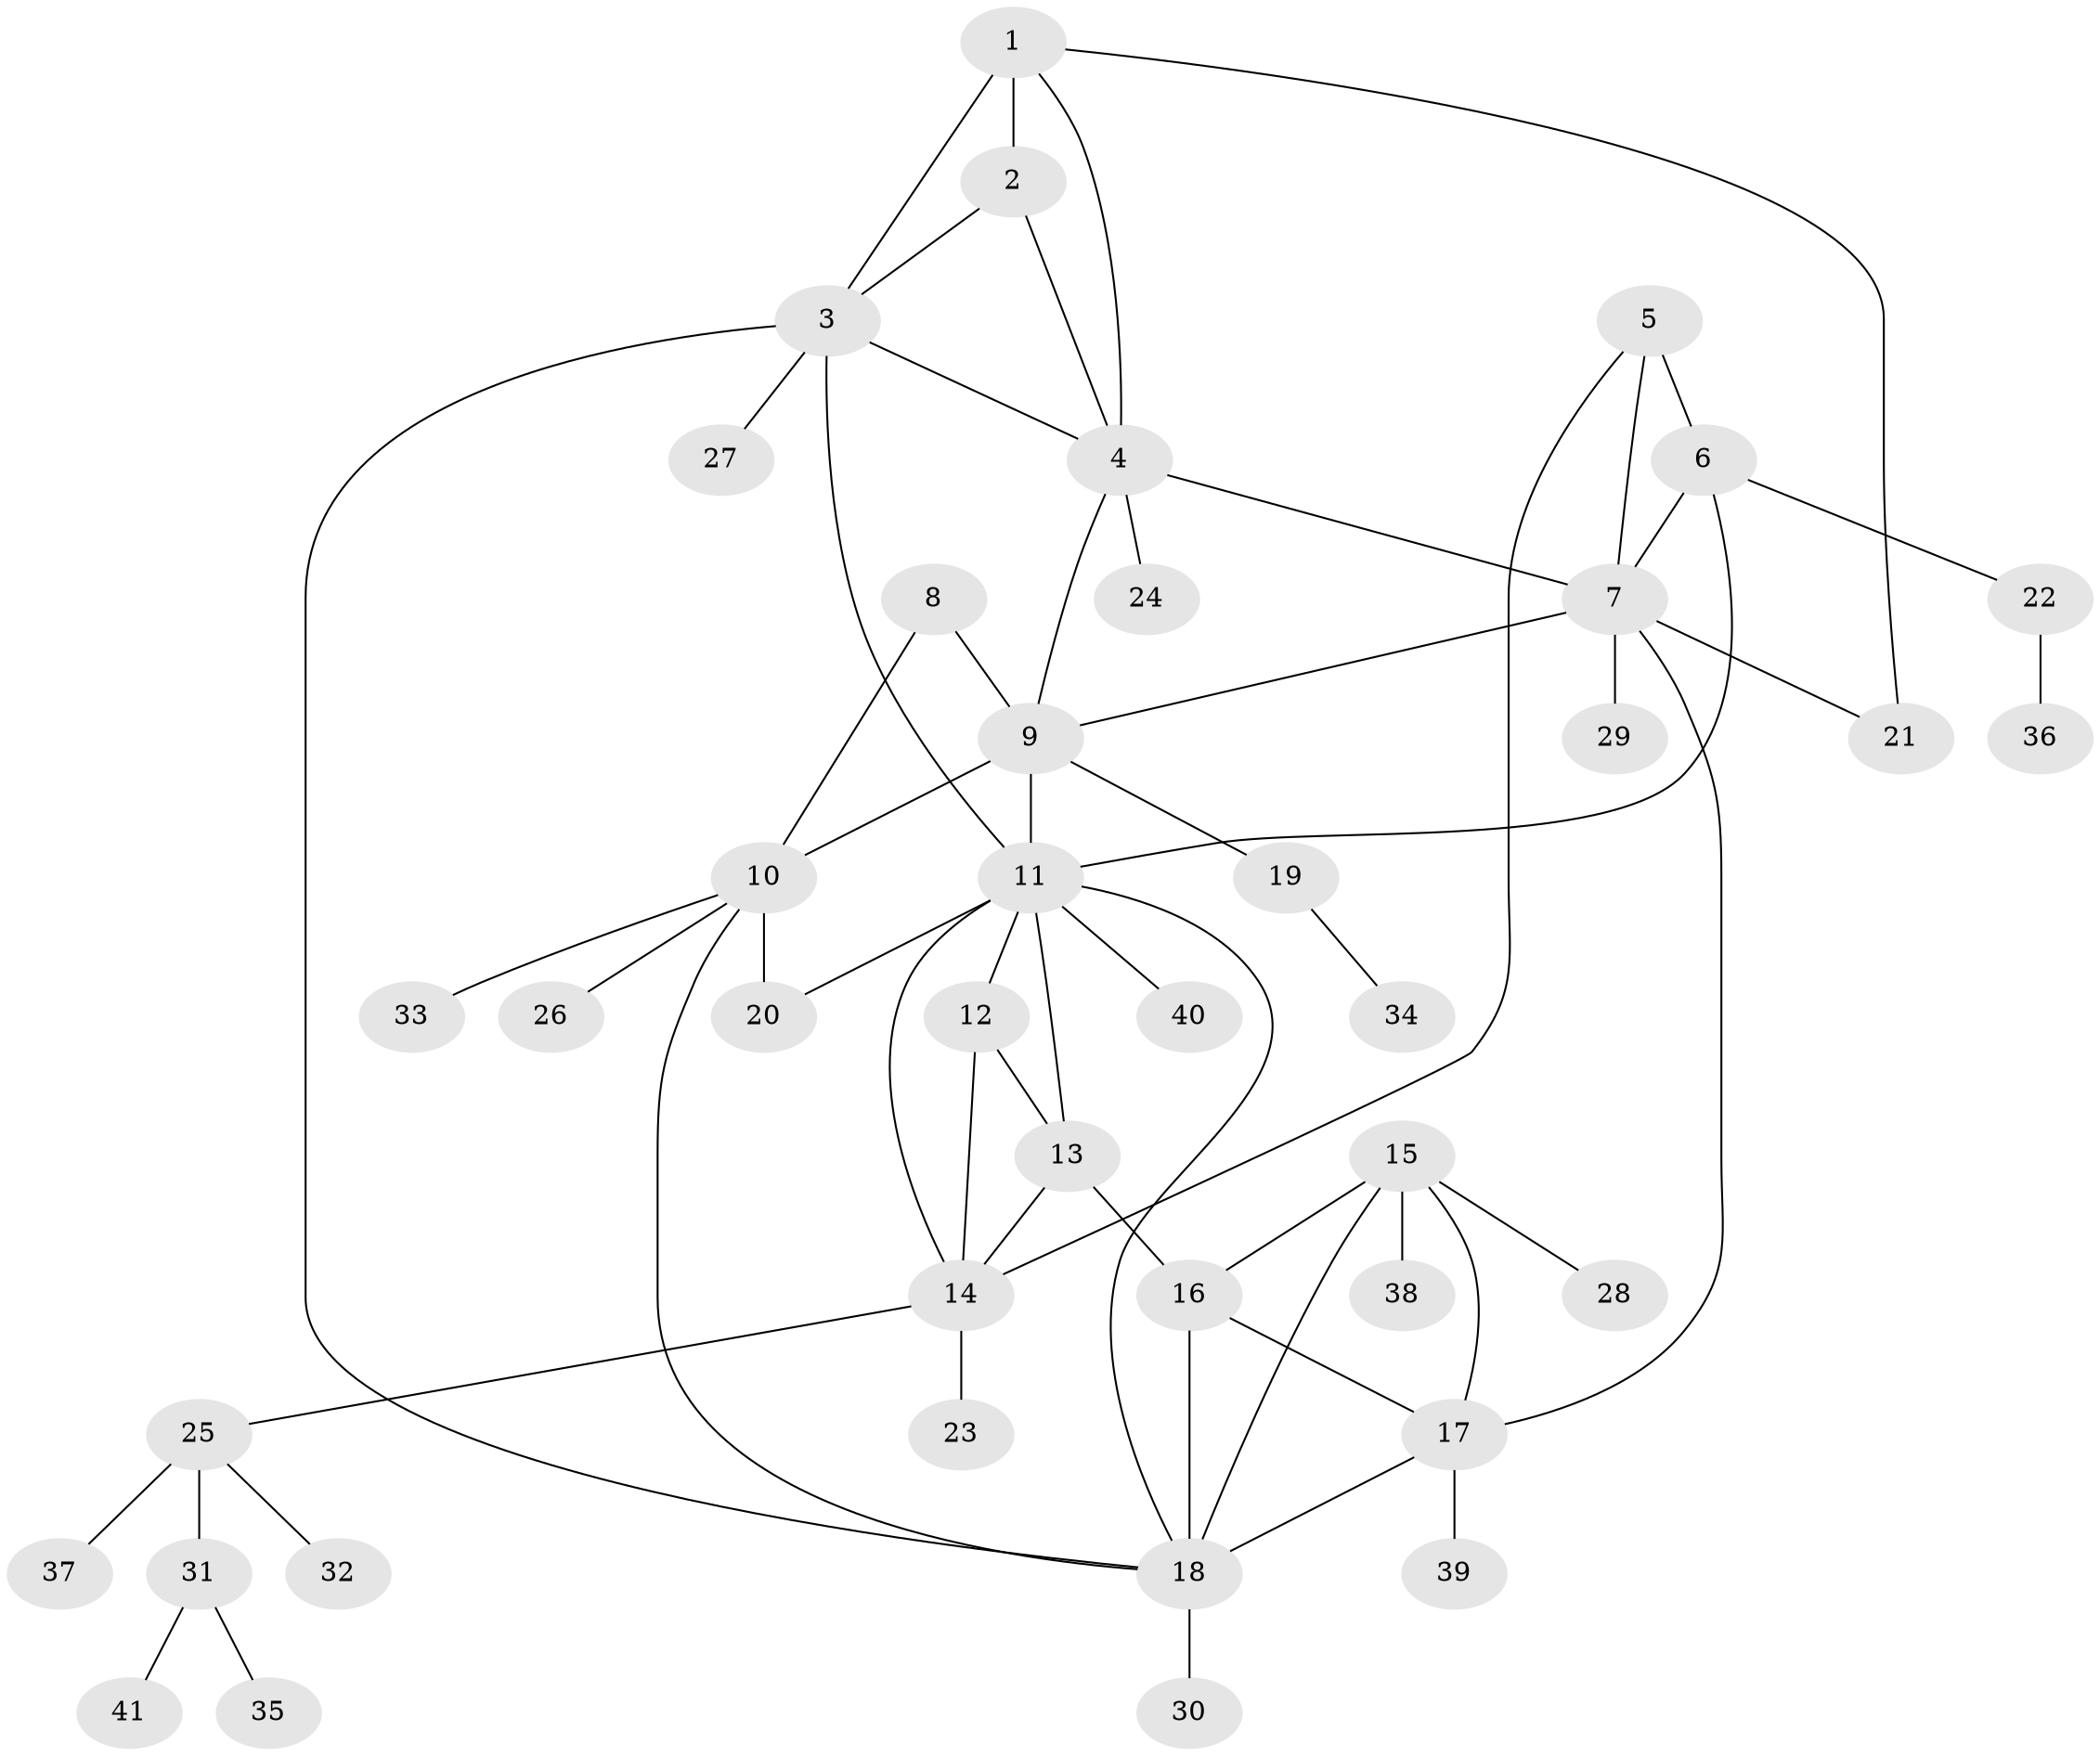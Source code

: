 // original degree distribution, {6: 0.024691358024691357, 3: 0.07407407407407407, 8: 0.06172839506172839, 5: 0.04938271604938271, 4: 0.06172839506172839, 12: 0.012345679012345678, 9: 0.012345679012345678, 10: 0.012345679012345678, 7: 0.012345679012345678, 2: 0.1111111111111111, 1: 0.5679012345679012}
// Generated by graph-tools (version 1.1) at 2025/52/03/04/25 22:52:26]
// undirected, 41 vertices, 61 edges
graph export_dot {
  node [color=gray90,style=filled];
  1;
  2;
  3;
  4;
  5;
  6;
  7;
  8;
  9;
  10;
  11;
  12;
  13;
  14;
  15;
  16;
  17;
  18;
  19;
  20;
  21;
  22;
  23;
  24;
  25;
  26;
  27;
  28;
  29;
  30;
  31;
  32;
  33;
  34;
  35;
  36;
  37;
  38;
  39;
  40;
  41;
  1 -- 2 [weight=2.0];
  1 -- 3 [weight=1.0];
  1 -- 4 [weight=1.0];
  1 -- 21 [weight=1.0];
  2 -- 3 [weight=1.0];
  2 -- 4 [weight=1.0];
  3 -- 4 [weight=1.0];
  3 -- 11 [weight=1.0];
  3 -- 18 [weight=2.0];
  3 -- 27 [weight=1.0];
  4 -- 7 [weight=1.0];
  4 -- 9 [weight=1.0];
  4 -- 24 [weight=2.0];
  5 -- 6 [weight=2.0];
  5 -- 7 [weight=1.0];
  5 -- 14 [weight=1.0];
  6 -- 7 [weight=2.0];
  6 -- 11 [weight=1.0];
  6 -- 22 [weight=1.0];
  7 -- 9 [weight=1.0];
  7 -- 17 [weight=1.0];
  7 -- 21 [weight=1.0];
  7 -- 29 [weight=4.0];
  8 -- 9 [weight=2.0];
  8 -- 10 [weight=2.0];
  9 -- 10 [weight=1.0];
  9 -- 11 [weight=1.0];
  9 -- 19 [weight=1.0];
  10 -- 18 [weight=1.0];
  10 -- 20 [weight=2.0];
  10 -- 26 [weight=1.0];
  10 -- 33 [weight=1.0];
  11 -- 12 [weight=1.0];
  11 -- 13 [weight=1.0];
  11 -- 14 [weight=1.0];
  11 -- 18 [weight=1.0];
  11 -- 20 [weight=1.0];
  11 -- 40 [weight=1.0];
  12 -- 13 [weight=2.0];
  12 -- 14 [weight=1.0];
  13 -- 14 [weight=1.0];
  13 -- 16 [weight=1.0];
  14 -- 23 [weight=2.0];
  14 -- 25 [weight=1.0];
  15 -- 16 [weight=1.0];
  15 -- 17 [weight=1.0];
  15 -- 18 [weight=1.0];
  15 -- 28 [weight=1.0];
  15 -- 38 [weight=1.0];
  16 -- 17 [weight=1.0];
  16 -- 18 [weight=4.0];
  17 -- 18 [weight=1.0];
  17 -- 39 [weight=2.0];
  18 -- 30 [weight=1.0];
  19 -- 34 [weight=1.0];
  22 -- 36 [weight=2.0];
  25 -- 31 [weight=1.0];
  25 -- 32 [weight=1.0];
  25 -- 37 [weight=1.0];
  31 -- 35 [weight=1.0];
  31 -- 41 [weight=1.0];
}
